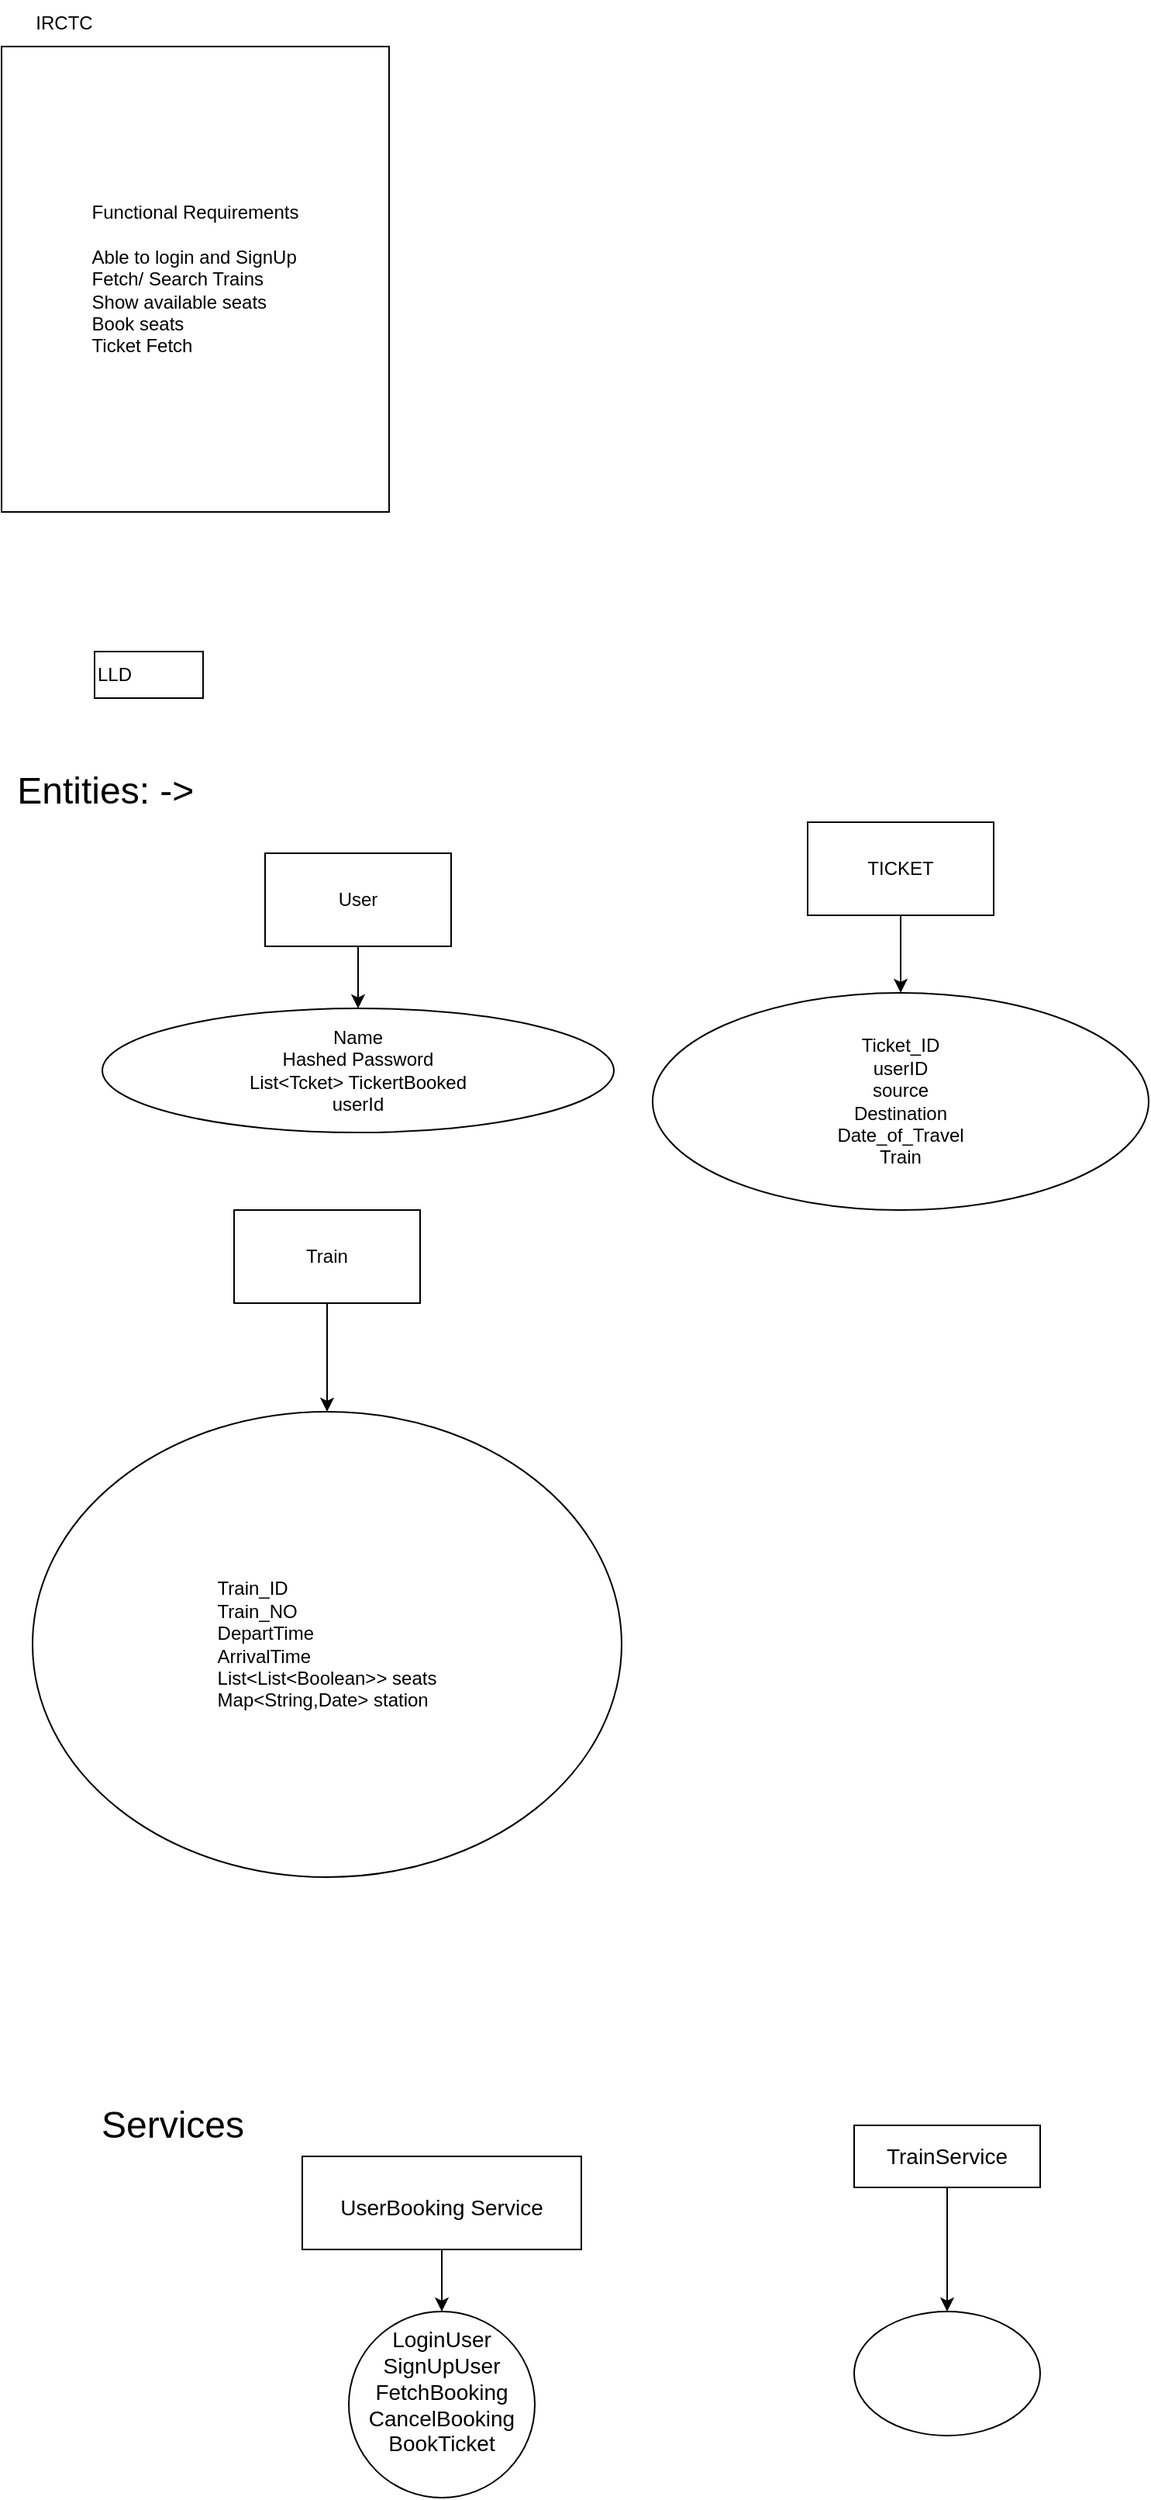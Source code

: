<mxfile>
    <diagram id="2w3OInC14BHAbv67dezn" name="Page-1">
        <mxGraphModel dx="258" dy="647" grid="1" gridSize="10" guides="1" tooltips="1" connect="1" arrows="1" fold="1" page="1" pageScale="1" pageWidth="827" pageHeight="1169" math="0" shadow="0">
            <root>
                <mxCell id="0"/>
                <mxCell id="1" parent="0"/>
                <mxCell id="2" value="IRCTC&lt;br&gt;" style="text;html=1;align=center;verticalAlign=middle;resizable=0;points=[];autosize=1;strokeColor=none;fillColor=none;" parent="1" vertex="1">
                    <mxGeometry x="50" y="50" width="60" height="30" as="geometry"/>
                </mxCell>
                <mxCell id="4" value="Functional Requirements&lt;br&gt;&lt;br&gt;&lt;div style=&quot;text-align: left;&quot;&gt;&lt;span style=&quot;background-color: initial;&quot;&gt;Able to login and SignUp&lt;/span&gt;&lt;/div&gt;&lt;div style=&quot;text-align: left;&quot;&gt;&lt;span style=&quot;background-color: initial;&quot;&gt;Fetch/ Search Trains&lt;/span&gt;&lt;/div&gt;&lt;div style=&quot;text-align: left;&quot;&gt;&lt;span style=&quot;background-color: initial;&quot;&gt;Show available seats&lt;/span&gt;&lt;/div&gt;&lt;div style=&quot;text-align: left;&quot;&gt;&lt;span style=&quot;background-color: initial;&quot;&gt;Book seats&lt;/span&gt;&lt;/div&gt;&lt;div style=&quot;text-align: left;&quot;&gt;&lt;span style=&quot;background-color: initial;&quot;&gt;Ticket Fetch&lt;/span&gt;&lt;/div&gt;" style="whiteSpace=wrap;html=1;" parent="1" vertex="1">
                    <mxGeometry x="40" y="80" width="250" height="300" as="geometry"/>
                </mxCell>
                <mxCell id="5" value="LLD" style="whiteSpace=wrap;html=1;align=left;" parent="1" vertex="1">
                    <mxGeometry x="100" y="470" width="70" height="30" as="geometry"/>
                </mxCell>
                <mxCell id="6" value="&lt;font style=&quot;font-size: 24px;&quot;&gt;Entities: -&amp;gt;&amp;nbsp;&lt;/font&gt;" style="text;html=1;align=center;verticalAlign=middle;resizable=0;points=[];autosize=1;strokeColor=none;fillColor=none;" parent="1" vertex="1">
                    <mxGeometry x="40" y="540" width="140" height="40" as="geometry"/>
                </mxCell>
                <mxCell id="12" style="edgeStyle=none;html=1;exitX=0.5;exitY=1;exitDx=0;exitDy=0;entryX=0.5;entryY=0;entryDx=0;entryDy=0;" parent="1" source="8" target="11" edge="1">
                    <mxGeometry relative="1" as="geometry"/>
                </mxCell>
                <mxCell id="8" value="User" style="rounded=0;whiteSpace=wrap;html=1;" parent="1" vertex="1">
                    <mxGeometry x="210" y="600" width="120" height="60" as="geometry"/>
                </mxCell>
                <mxCell id="11" value="Name&lt;br&gt;Hashed Password&lt;br&gt;List&amp;lt;Tcket&amp;gt; TickertBooked&lt;br&gt;userId" style="ellipse;whiteSpace=wrap;html=1;" parent="1" vertex="1">
                    <mxGeometry x="105" y="700" width="330" height="80" as="geometry"/>
                </mxCell>
                <mxCell id="16" style="edgeStyle=none;html=1;exitX=0.5;exitY=1;exitDx=0;exitDy=0;entryX=0.5;entryY=0;entryDx=0;entryDy=0;" parent="1" source="14" target="15" edge="1">
                    <mxGeometry relative="1" as="geometry"/>
                </mxCell>
                <mxCell id="14" value="TICKET" style="rounded=0;whiteSpace=wrap;html=1;" parent="1" vertex="1">
                    <mxGeometry x="560" y="580" width="120" height="60" as="geometry"/>
                </mxCell>
                <mxCell id="15" value="Ticket_ID&lt;br&gt;userID&lt;br&gt;source&lt;br&gt;Destination&lt;br&gt;Date_of_Travel&lt;br&gt;Train" style="ellipse;whiteSpace=wrap;html=1;" parent="1" vertex="1">
                    <mxGeometry x="460" y="690" width="320" height="140" as="geometry"/>
                </mxCell>
                <mxCell id="23" style="edgeStyle=none;html=1;exitX=0.5;exitY=1;exitDx=0;exitDy=0;entryX=0.5;entryY=0;entryDx=0;entryDy=0;" parent="1" source="21" target="22" edge="1">
                    <mxGeometry relative="1" as="geometry"/>
                </mxCell>
                <mxCell id="21" value="Train" style="rounded=0;whiteSpace=wrap;html=1;" parent="1" vertex="1">
                    <mxGeometry x="190" y="830" width="120" height="60" as="geometry"/>
                </mxCell>
                <mxCell id="22" value="&lt;div style=&quot;text-align: justify;&quot;&gt;&lt;span style=&quot;background-color: initial;&quot;&gt;Train_ID&lt;/span&gt;&lt;/div&gt;&lt;div style=&quot;text-align: justify;&quot;&gt;&lt;span style=&quot;background-color: initial;&quot;&gt;Train_NO&lt;/span&gt;&lt;/div&gt;&lt;div style=&quot;text-align: justify;&quot;&gt;&lt;span style=&quot;background-color: initial;&quot;&gt;DepartTime&lt;/span&gt;&lt;/div&gt;&lt;div style=&quot;text-align: justify;&quot;&gt;&lt;span style=&quot;background-color: initial;&quot;&gt;ArrivalTime&lt;/span&gt;&lt;/div&gt;&lt;div style=&quot;text-align: justify;&quot;&gt;&lt;span style=&quot;background-color: initial;&quot;&gt;List&amp;lt;List&amp;lt;Boolean&amp;gt;&amp;gt; seats&lt;/span&gt;&lt;/div&gt;&lt;div style=&quot;text-align: justify;&quot;&gt;&lt;span style=&quot;background-color: initial;&quot;&gt;Map&amp;lt;String,Date&amp;gt; station&lt;/span&gt;&lt;/div&gt;" style="ellipse;whiteSpace=wrap;html=1;" parent="1" vertex="1">
                    <mxGeometry x="60" y="960" width="380" height="300" as="geometry"/>
                </mxCell>
                <mxCell id="25" value="Services&lt;br&gt;" style="text;html=1;align=center;verticalAlign=middle;resizable=0;points=[];autosize=1;strokeColor=none;fillColor=none;fontSize=24;" parent="1" vertex="1">
                    <mxGeometry x="90" y="1400" width="120" height="40" as="geometry"/>
                </mxCell>
                <mxCell id="28" style="edgeStyle=none;html=1;exitX=0.5;exitY=1;exitDx=0;exitDy=0;entryX=0.5;entryY=0;entryDx=0;entryDy=0;fontSize=14;" parent="1" source="26" target="27" edge="1">
                    <mxGeometry relative="1" as="geometry"/>
                </mxCell>
                <mxCell id="26" value="&lt;font style=&quot;font-size: 14px;&quot;&gt;UserBooking Service&lt;/font&gt;" style="rounded=0;whiteSpace=wrap;html=1;fontSize=24;" parent="1" vertex="1">
                    <mxGeometry x="234" y="1440" width="180" height="60" as="geometry"/>
                </mxCell>
                <mxCell id="27" value="LoginUser&lt;br&gt;SignUpUser&lt;br&gt;FetchBooking&lt;br&gt;CancelBooking&lt;br&gt;BookTicket&lt;br&gt;&lt;br&gt;" style="ellipse;whiteSpace=wrap;html=1;fontSize=14;" parent="1" vertex="1">
                    <mxGeometry x="264" y="1540" width="120" height="120" as="geometry"/>
                </mxCell>
                <mxCell id="31" style="edgeStyle=none;html=1;entryX=0.5;entryY=0;entryDx=0;entryDy=0;fontSize=14;" parent="1" source="29" target="30" edge="1">
                    <mxGeometry relative="1" as="geometry"/>
                </mxCell>
                <mxCell id="29" value="TrainService" style="rounded=0;whiteSpace=wrap;html=1;fontSize=14;" parent="1" vertex="1">
                    <mxGeometry x="590" y="1420" width="120" height="40" as="geometry"/>
                </mxCell>
                <mxCell id="30" value="" style="ellipse;whiteSpace=wrap;html=1;fontSize=14;" parent="1" vertex="1">
                    <mxGeometry x="590" y="1540" width="120" height="80" as="geometry"/>
                </mxCell>
            </root>
        </mxGraphModel>
    </diagram>
</mxfile>